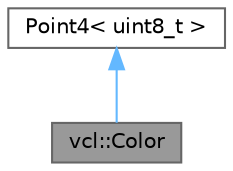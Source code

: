digraph "vcl::Color"
{
 // LATEX_PDF_SIZE
  bgcolor="transparent";
  edge [fontname=Helvetica,fontsize=10,labelfontname=Helvetica,labelfontsize=10];
  node [fontname=Helvetica,fontsize=10,shape=box,height=0.2,width=0.4];
  Node1 [label="vcl::Color",height=0.2,width=0.4,color="gray40", fillcolor="grey60", style="filled", fontcolor="black",tooltip="The Color class represents an RGBA color."];
  Node2 -> Node1 [dir="back",color="steelblue1",style="solid"];
  Node2 [label="Point4\< uint8_t \>",height=0.2,width=0.4,color="gray40", fillcolor="white", style="filled",URL="$classvcl_1_1Point.html",tooltip="The Point class represents an N-dimensional point containing N scalar values."];
}
